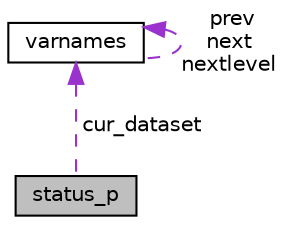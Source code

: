 digraph "status_p"
{
  edge [fontname="Helvetica",fontsize="10",labelfontname="Helvetica",labelfontsize="10"];
  node [fontname="Helvetica",fontsize="10",shape=record];
  Node1 [label="status_p",height=0.2,width=0.4,color="black", fillcolor="grey75", style="filled", fontcolor="black"];
  Node2 -> Node1 [dir="back",color="darkorchid3",fontsize="10",style="dashed",label=" cur_dataset" ,fontname="Helvetica"];
  Node2 [label="varnames",height=0.2,width=0.4,color="black", fillcolor="white", style="filled",URL="$structvarnames.html"];
  Node2 -> Node2 [dir="back",color="darkorchid3",fontsize="10",style="dashed",label=" prev\nnext\nnextlevel" ,fontname="Helvetica"];
}
